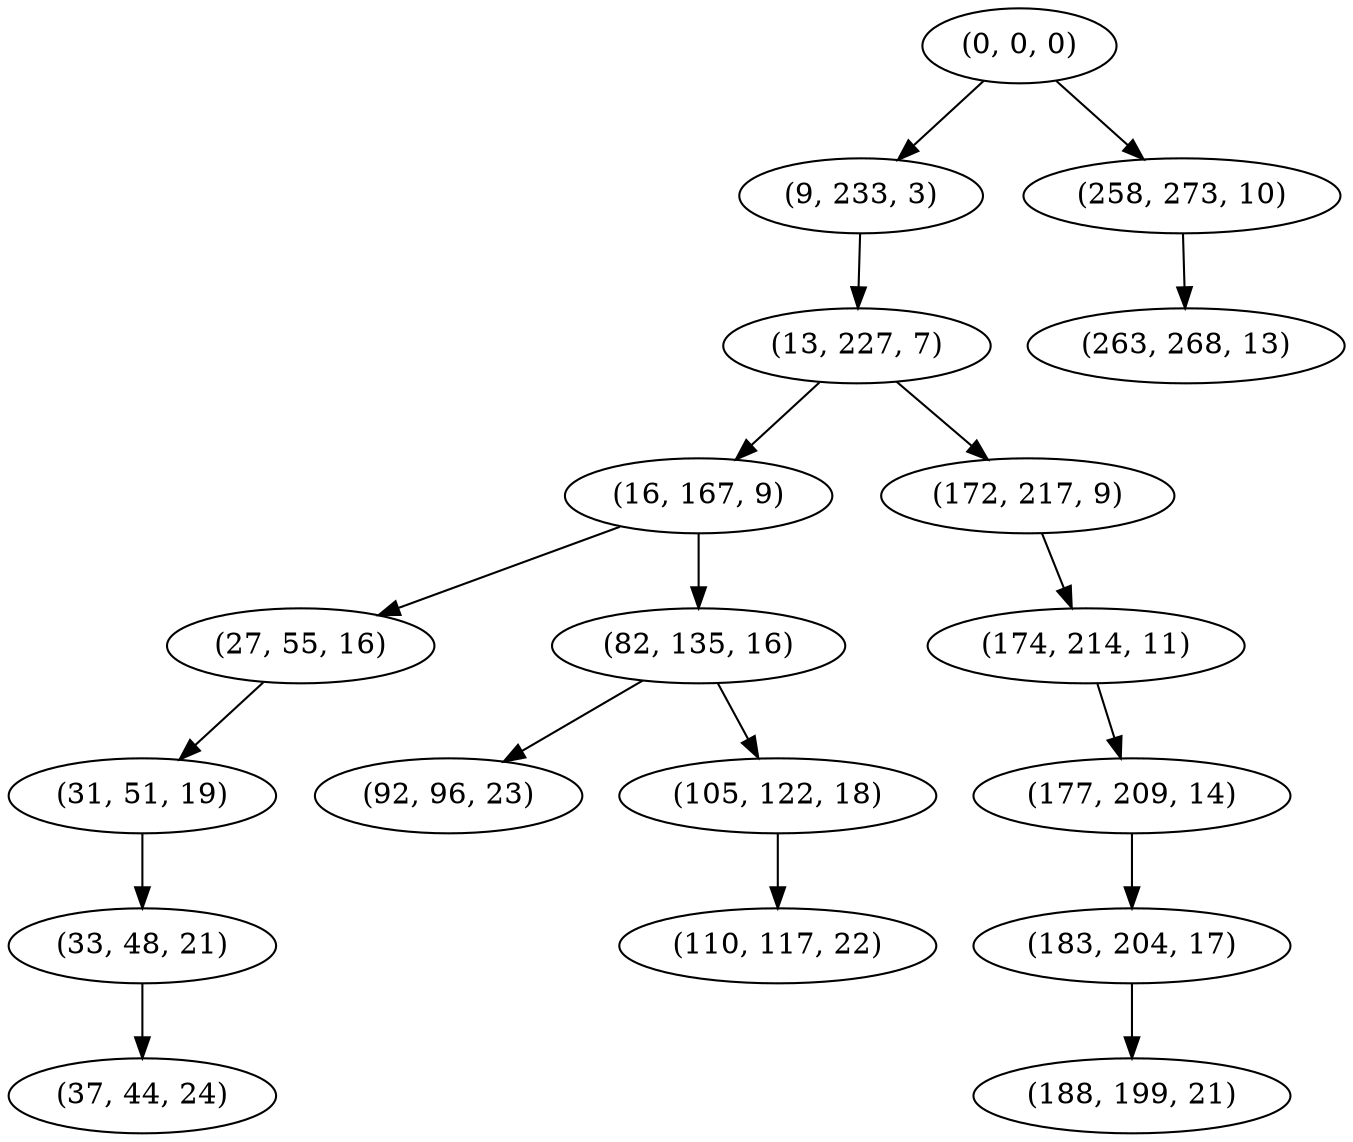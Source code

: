 digraph tree {
    "(0, 0, 0)";
    "(9, 233, 3)";
    "(13, 227, 7)";
    "(16, 167, 9)";
    "(27, 55, 16)";
    "(31, 51, 19)";
    "(33, 48, 21)";
    "(37, 44, 24)";
    "(82, 135, 16)";
    "(92, 96, 23)";
    "(105, 122, 18)";
    "(110, 117, 22)";
    "(172, 217, 9)";
    "(174, 214, 11)";
    "(177, 209, 14)";
    "(183, 204, 17)";
    "(188, 199, 21)";
    "(258, 273, 10)";
    "(263, 268, 13)";
    "(0, 0, 0)" -> "(9, 233, 3)";
    "(0, 0, 0)" -> "(258, 273, 10)";
    "(9, 233, 3)" -> "(13, 227, 7)";
    "(13, 227, 7)" -> "(16, 167, 9)";
    "(13, 227, 7)" -> "(172, 217, 9)";
    "(16, 167, 9)" -> "(27, 55, 16)";
    "(16, 167, 9)" -> "(82, 135, 16)";
    "(27, 55, 16)" -> "(31, 51, 19)";
    "(31, 51, 19)" -> "(33, 48, 21)";
    "(33, 48, 21)" -> "(37, 44, 24)";
    "(82, 135, 16)" -> "(92, 96, 23)";
    "(82, 135, 16)" -> "(105, 122, 18)";
    "(105, 122, 18)" -> "(110, 117, 22)";
    "(172, 217, 9)" -> "(174, 214, 11)";
    "(174, 214, 11)" -> "(177, 209, 14)";
    "(177, 209, 14)" -> "(183, 204, 17)";
    "(183, 204, 17)" -> "(188, 199, 21)";
    "(258, 273, 10)" -> "(263, 268, 13)";
}
